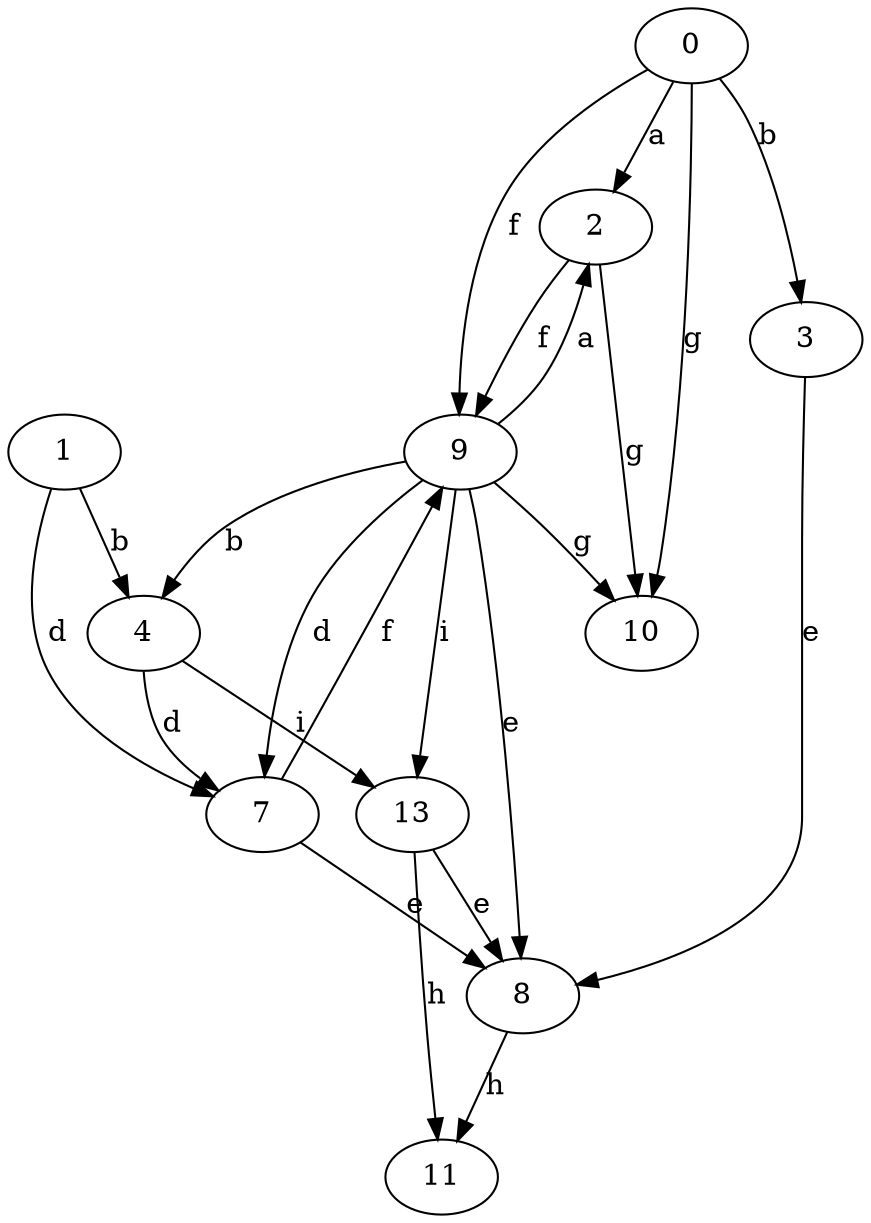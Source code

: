 strict digraph  {
2;
3;
4;
7;
8;
9;
10;
0;
11;
13;
1;
2 -> 9  [label=f];
2 -> 10  [label=g];
3 -> 8  [label=e];
4 -> 7  [label=d];
4 -> 13  [label=i];
7 -> 8  [label=e];
7 -> 9  [label=f];
8 -> 11  [label=h];
9 -> 2  [label=a];
9 -> 4  [label=b];
9 -> 7  [label=d];
9 -> 8  [label=e];
9 -> 10  [label=g];
9 -> 13  [label=i];
0 -> 2  [label=a];
0 -> 3  [label=b];
0 -> 9  [label=f];
0 -> 10  [label=g];
13 -> 8  [label=e];
13 -> 11  [label=h];
1 -> 4  [label=b];
1 -> 7  [label=d];
}
